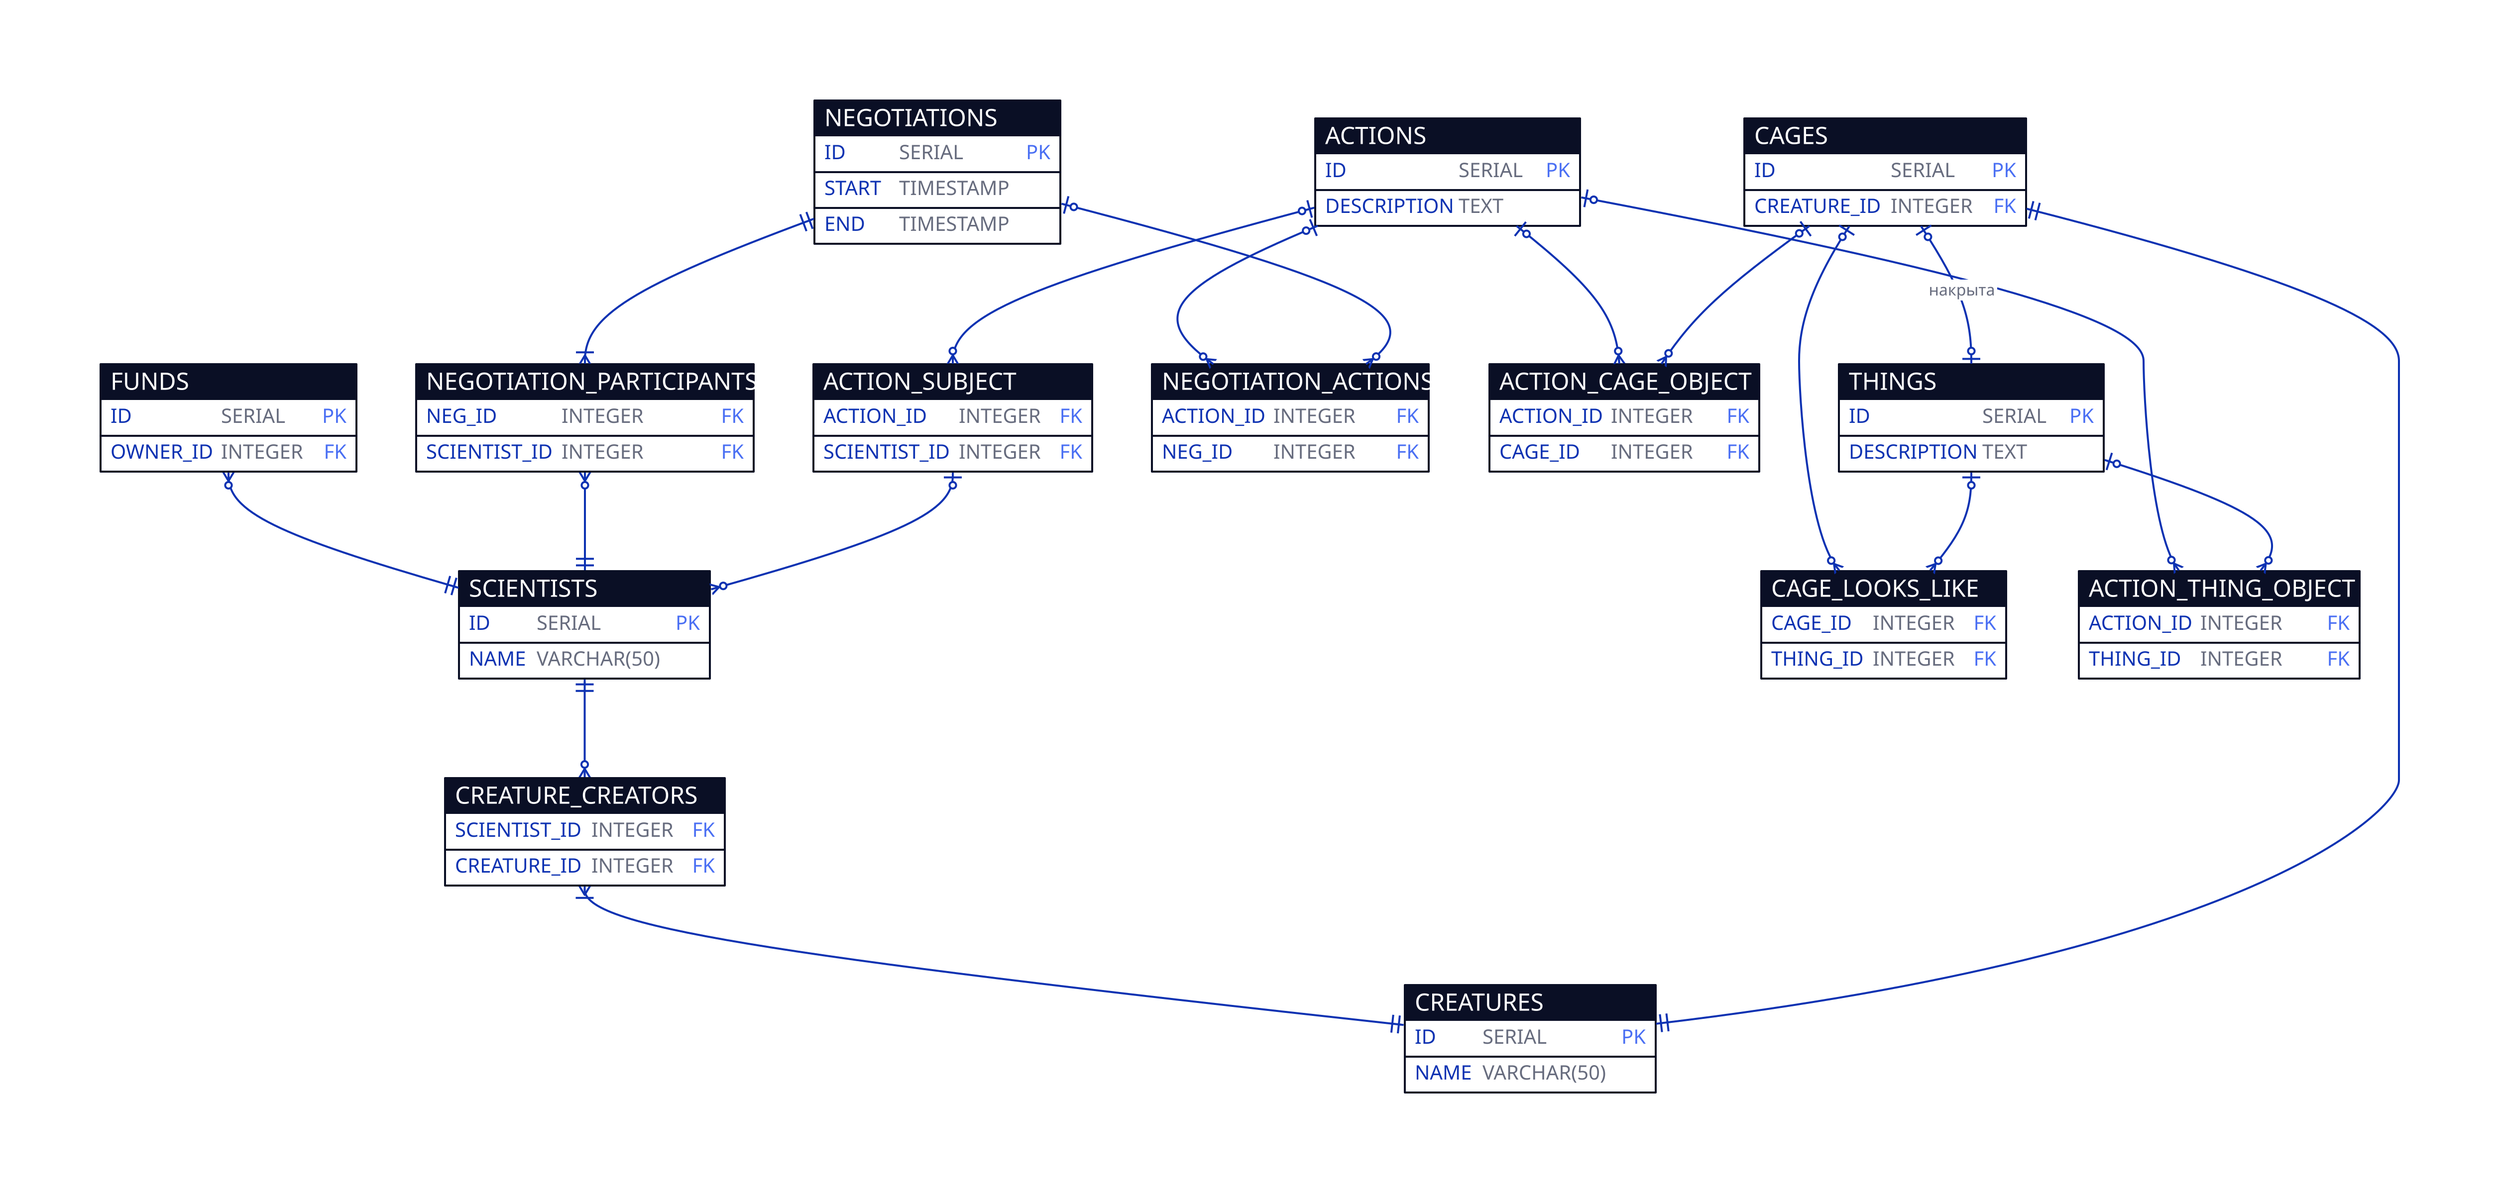 SCIENTISTS: {
  shape: sql_table
  ID: SERIAL {constraint: primary_key}
  NAME: VARCHAR(50)
}

CREATURES: {
  shape: sql_table
  ID: SERIAL {constraint: primary_key}
  NAME: VARCHAR(50)
}

CAGES: {
  shape: sql_table
  ID: SERIAL {constraint: primary_key}
  CREATURE_ID: INTEGER {constraint: foreign_key}
}

FUNDS: {
  shape: sql_table
  ID: SERIAL {constraint: primary_key}
  OWNER_ID: INTEGER {constraint: foreign_key}
}

NEGOTIATIONS: {
  shape: sql_table
  ID: SERIAL {constraint: primary_key}
  START: TIMESTAMP
  END: TIMESTAMP
}

ACTIONS: {
  shape: sql_table
  ID: SERIAL {constraint: primary_key}
  DESCRIPTION: TEXT
}

THINGS: {
  shape: sql_table
  ID: SERIAL {constraint: primary_key}
  DESCRIPTION: TEXT
}

CAGE_LOOKS_LIKE: {
  shape: sql_table
  CAGE_ID: INTEGER {constraint: foreign_key}
  THING_ID: INTEGER {constraint: foreign_key}
}

ACTION_SUBJECT: {
  shape: sql_table
  ACTION_ID: INTEGER {constraint: foreign_key}
  SCIENTIST_ID: INTEGER {constraint: foreign_key}
}

NEGOTIATION_ACTIONS: {
  shape: sql_table
  ACTION_ID: INTEGER {constraint: foreign_key}
  NEG_ID: INTEGER {constraint: foreign_key}
}

ACTION_CAGE_OBJECT: {
  shape: sql_table
  ACTION_ID: INTEGER {constraint: foreign_key}
  CAGE_ID: INTEGER {constraint: foreign_key}
}

ACTION_THING_OBJECT: {
  shape: sql_table
  ACTION_ID: INTEGER {constraint: foreign_key}
  THING_ID: INTEGER {constraint: foreign_key}
}

NEGOTIATION_PARTICIPANTS: {
  shape: sql_table
  NEG_ID: INTEGER {constraint: foreign_key}
  SCIENTIST_ID: INTEGER {constraint: foreign_key}
}


CREATURE_CREATORS: {
  shape: sql_table
  SCIENTIST_ID: INTEGER {constraint: foreign_key}
  CREATURE_ID: INTEGER {constraint: foreign_key}
}

SCIENTISTS.ID <-> CREATURE_CREATORS.SCIENTIST_ID {
  target-arrowhead: {
    shape: cf-many
  }
  source-arrowhead: {
    shape: cf-one-required
  }
}

CREATURE_CREATORS.SCIENTIST_ID <-> CREATURES.ID {
  target-arrowhead: {
    shape: cf-one-required
  }
  source-arrowhead: {
    shape: cf-many-required
  }
}

FUNDS.OWNER_ID <-> SCIENTISTS.ID {
  target-arrowhead: {
    shape: cf-one-required
  }
  source-arrowhead: {
    shape: cf-many
  }
}

NEGOTIATIONS.ID <-> NEGOTIATION_PARTICIPANTS.NEG_ID {
  source-arrowhead: {
    shape: cf-one-required
  }
  target-arrowhead: {
    shape: cf-many-required
  }
}
NEGOTIATION_PARTICIPANTS.SCIENTIST_ID <-> SCIENTISTS.ID {
  target-arrowhead: {
    shape: cf-one-required
  }
  source-arrowhead: {
    shape: cf-many
  }
}

ACTIONS.ID <-> ACTION_SUBJECT.ACTION_ID  {
  target-arrowhead: {
    shape: cf-many
  }
  source-arrowhead: {
    shape: cf-one
  }
}
ACTION_SUBJECT.SCIENTIST_ID <-> SCIENTISTS.ID {
  target-arrowhead: {
    shape: cf-many
  }
  source-arrowhead: {
    shape: cf-one
  }
}

ACTIONS.ID <-> NEGOTIATION_ACTIONS.ACTION_ID {
  target-arrowhead: {
    shape: cf-many
  }
  source-arrowhead: {
    shape: cf-one
  }
}

NEGOTIATIONS.ID <-> NEGOTIATION_ACTIONS.NEG_ID {
  target-arrowhead: {
    shape: cf-many
  }
  source-arrowhead: {
    shape: cf-one
  }
}

CAGES.CREATURE_ID <-> CREATURES.ID {
  target-arrowhead: {
    shape: cf-one-required
  }
  source-arrowhead: {
    shape: cf-one-required
  }
}

CAGES.ID <-> THINGS.ID: накрыта {
  target-arrowhead: {
    shape: cf-one
  }
  source-arrowhead: {
    shape: cf-one
  }
}

CAGES.ID <-> CAGE_LOOKS_LIKE.CAGE_ID {
  target-arrowhead: {
    shape: cf-many
  }
  source-arrowhead: {
    shape: cf-one
  }
}

THINGS.ID <-> CAGE_LOOKS_LIKE.CAGE_ID {
  target-arrowhead: {
    shape: cf-many
  }
  source-arrowhead: {
    shape: cf-one
  }
}

ACTIONS.ID <-> ACTION_CAGE_OBJECT.ACTION_ID {
  target-arrowhead: {
    shape: cf-many
  }
  source-arrowhead: {
    shape: cf-one
  }
}

CAGES.ID <-> ACTION_CAGE_OBJECT.CAGE_ID {
  target-arrowhead: {
    shape: cf-many
  }
  source-arrowhead: {
    shape: cf-one
  }
}

ACTIONS.ID <-> ACTION_THING_OBJECT.ACTION_ID {
  target-arrowhead: {
    shape: cf-many
  }
  source-arrowhead: {
    shape: cf-one
  }
}

THINGS.ID <-> ACTION_THING_OBJECT.THING_ID {
  target-arrowhead: {
    shape: cf-many
  }
  source-arrowhead: {
    shape: cf-one
  }
}
